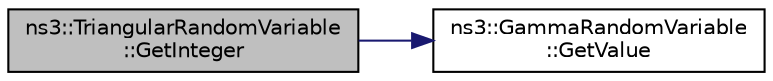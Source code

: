 digraph "ns3::TriangularRandomVariable::GetInteger"
{
  edge [fontname="Helvetica",fontsize="10",labelfontname="Helvetica",labelfontsize="10"];
  node [fontname="Helvetica",fontsize="10",shape=record];
  rankdir="LR";
  Node1 [label="ns3::TriangularRandomVariable\l::GetInteger",height=0.2,width=0.4,color="black", fillcolor="grey75", style="filled", fontcolor="black"];
  Node1 -> Node2 [color="midnightblue",fontsize="10",style="solid"];
  Node2 [label="ns3::GammaRandomVariable\l::GetValue",height=0.2,width=0.4,color="black", fillcolor="white", style="filled",URL="$d1/d35/classns3_1_1GammaRandomVariable.html#a65261ad340fa57dbaa5802a7bea354db",tooltip="Returns a random double from a gamma distribution with the current alpha and beta. "];
}
